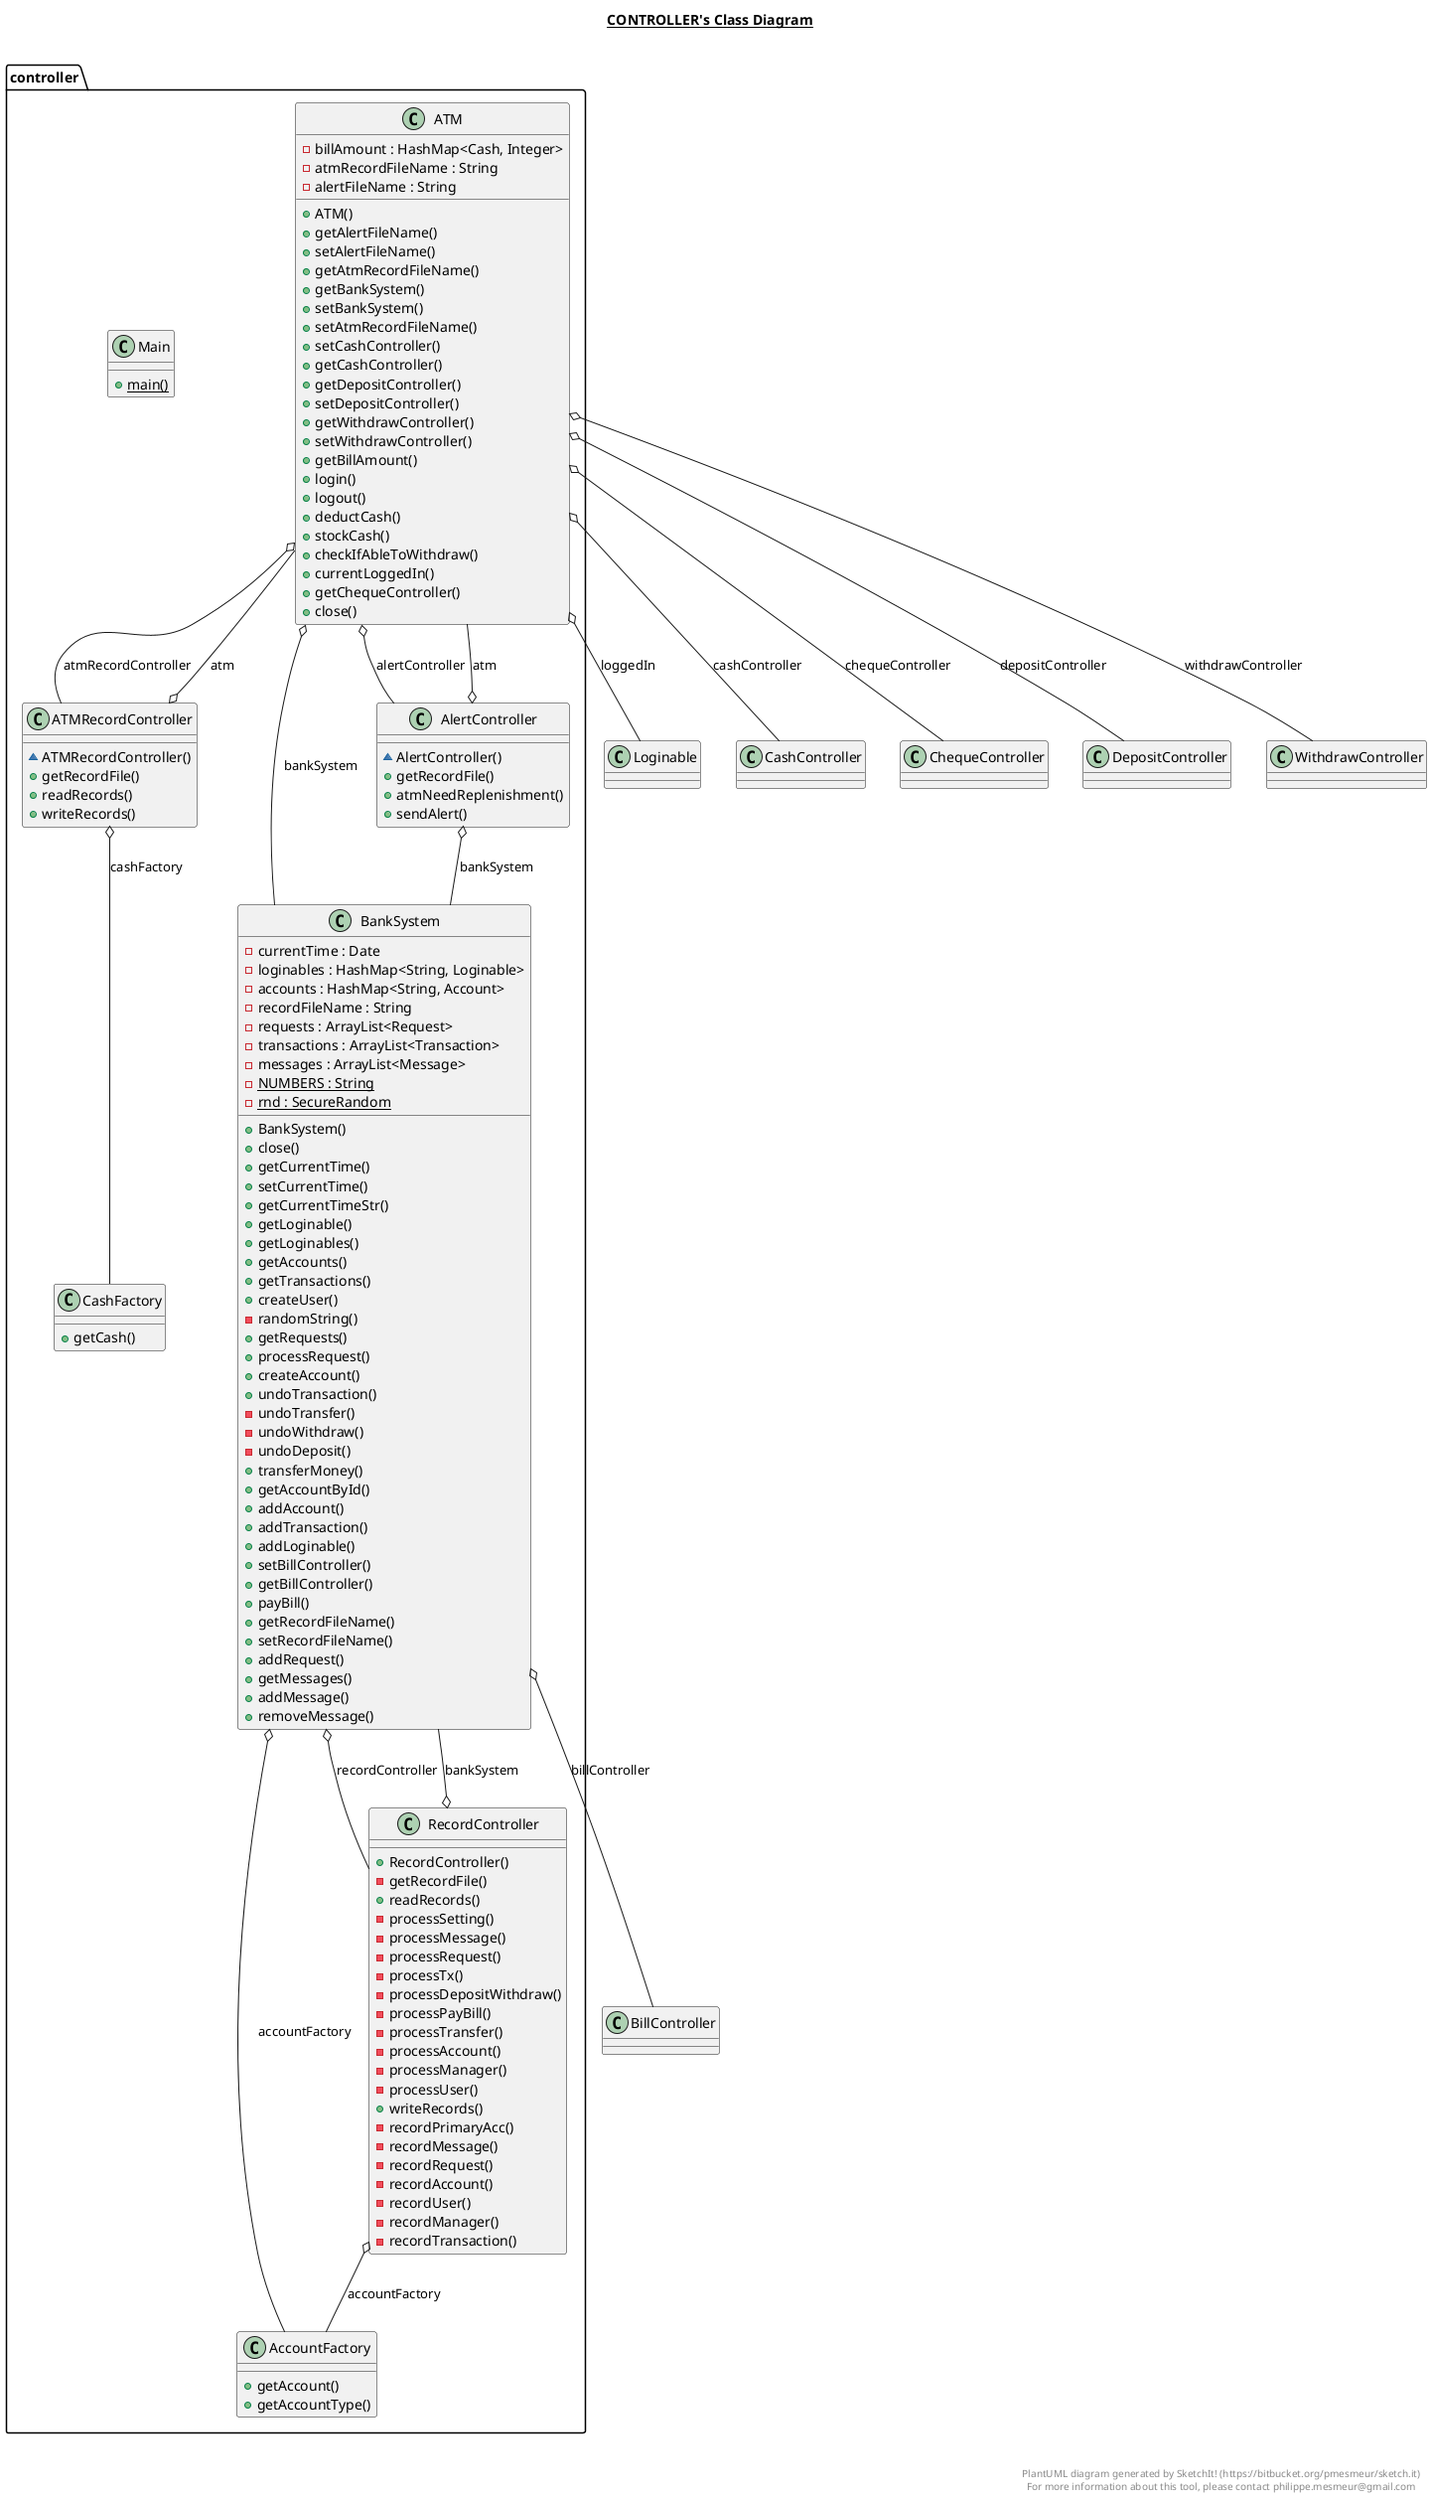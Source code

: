@startuml

title __CONTROLLER's Class Diagram__\n

  package controller {
    class ATM {
        - billAmount : HashMap<Cash, Integer>
        - atmRecordFileName : String
        - alertFileName : String
        + ATM()
        + getAlertFileName()
        + setAlertFileName()
        + getAtmRecordFileName()
        + getBankSystem()
        + setBankSystem()
        + setAtmRecordFileName()
        + setCashController()
        + getCashController()
        + getDepositController()
        + setDepositController()
        + getWithdrawController()
        + setWithdrawController()
        + getBillAmount()
        + login()
        + logout()
        + deductCash()
        + stockCash()
        + checkIfAbleToWithdraw()
        + currentLoggedIn()
        + getChequeController()
        + close()
    }
  }
  

  package controller {
    class ATMRecordController {
        ~ ATMRecordController()
        + getRecordFile()
        + readRecords()
        + writeRecords()
    }
  }
  

  package controller {
    class AccountFactory {
        + getAccount()
        + getAccountType()
    }
  }
  

  package controller {
    class AlertController {
        ~ AlertController()
        + getRecordFile()
        + atmNeedReplenishment()
        + sendAlert()
    }
  }
  

  package controller {
    class BankSystem {
        - currentTime : Date
        - loginables : HashMap<String, Loginable>
        - accounts : HashMap<String, Account>
        - recordFileName : String
        - requests : ArrayList<Request>
        - transactions : ArrayList<Transaction>
        - messages : ArrayList<Message>
        {static} - NUMBERS : String
        {static} - rnd : SecureRandom
        + BankSystem()
        + close()
        + getCurrentTime()
        + setCurrentTime()
        + getCurrentTimeStr()
        + getLoginable()
        + getLoginables()
        + getAccounts()
        + getTransactions()
        + createUser()
        - randomString()
        + getRequests()
        + processRequest()
        + createAccount()
        + undoTransaction()
        - undoTransfer()
        - undoWithdraw()
        - undoDeposit()
        + transferMoney()
        + getAccountById()
        + addAccount()
        + addTransaction()
        + addLoginable()
        + setBillController()
        + getBillController()
        + payBill()
        + getRecordFileName()
        + setRecordFileName()
        + addRequest()
        + getMessages()
        + addMessage()
        + removeMessage()
    }
  }
  

  package controller {
    class CashFactory {
        + getCash()
    }
  }
  

  package controller {
    class Main {
        {static} + main()
    }
  }
  

  package controller {
    class RecordController {
        + RecordController()
        - getRecordFile()
        + readRecords()
        - processSetting()
        - processMessage()
        - processRequest()
        - processTx()
        - processDepositWithdraw()
        - processPayBill()
        - processTransfer()
        - processAccount()
        - processManager()
        - processUser()
        + writeRecords()
        - recordPrimaryAcc()
        - recordMessage()
        - recordRequest()
        - recordAccount()
        - recordUser()
        - recordManager()
        - recordTransaction()
    }
  }
  

  ATM o-- BankSystem : bankSystem
  ATM o-- Loginable : loggedIn
  ATM o-- CashController : cashController
  ATM o-- ChequeController : chequeController
  ATM o-- DepositController : depositController
  ATM o-- WithdrawController : withdrawController
  ATM o-- ATMRecordController : atmRecordController
  ATM o-- AlertController : alertController
  ATMRecordController o-- ATM : atm
  ATMRecordController o-- CashFactory : cashFactory
  AlertController o-- BankSystem : bankSystem
  AlertController o-- ATM : atm
  BankSystem o-- BillController : billController
  BankSystem o-- RecordController : recordController
  BankSystem o-- AccountFactory : accountFactory
  RecordController o-- BankSystem : bankSystem
  RecordController o-- AccountFactory : accountFactory


right footer


PlantUML diagram generated by SketchIt! (https://bitbucket.org/pmesmeur/sketch.it)
For more information about this tool, please contact philippe.mesmeur@gmail.com
endfooter

@enduml
